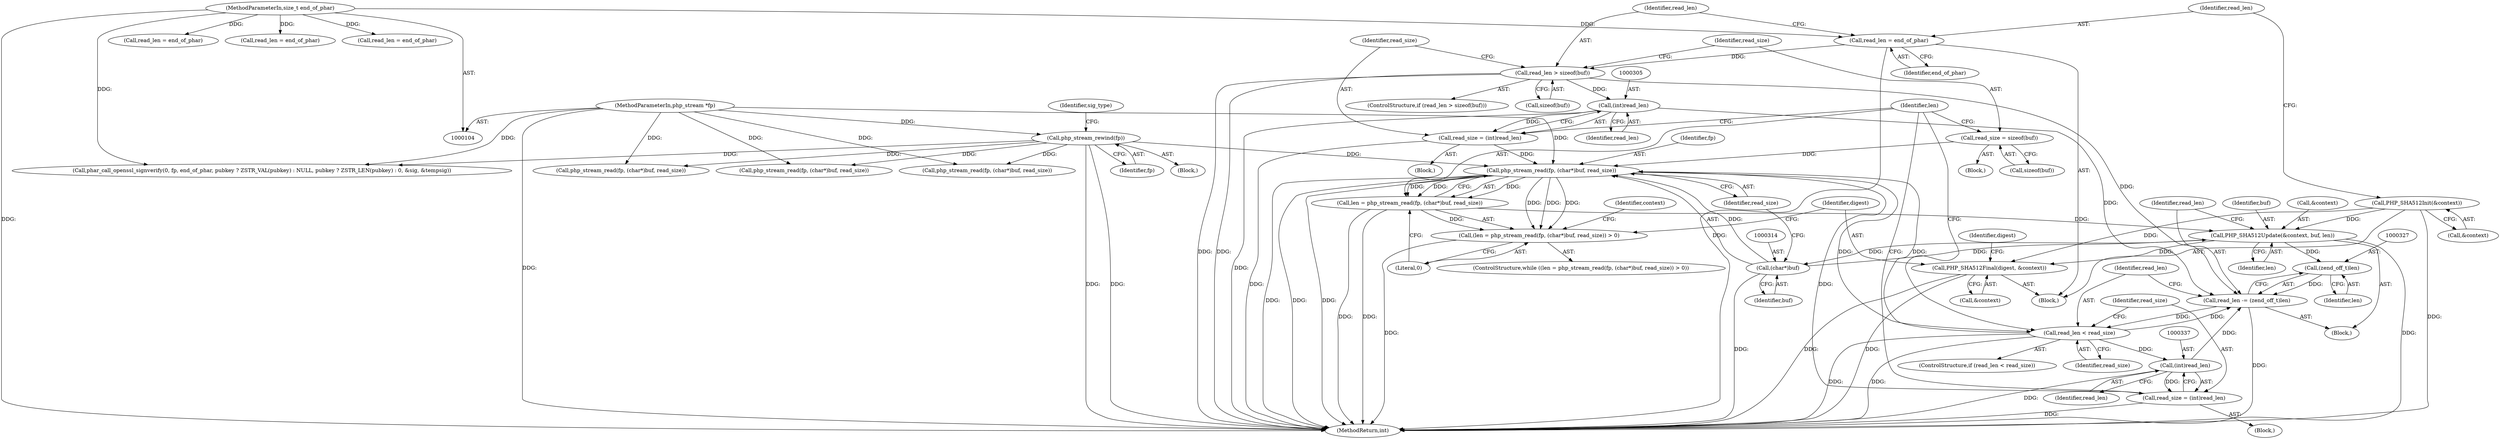 digraph "0_php-src_0bfb970f43acd1e81d11be1154805f86655f15d5?w=1@API" {
"1000311" [label="(Call,php_stream_read(fp, (char*)buf, read_size))"];
"1000119" [label="(Call,php_stream_rewind(fp))"];
"1000105" [label="(MethodParameterIn,php_stream *fp)"];
"1000313" [label="(Call,(char*)buf)"];
"1000319" [label="(Call,PHP_SHA512Update(&context, buf, len))"];
"1000284" [label="(Call,PHP_SHA512Init(&context))"];
"1000309" [label="(Call,len = php_stream_read(fp, (char*)buf, read_size))"];
"1000311" [label="(Call,php_stream_read(fp, (char*)buf, read_size))"];
"1000302" [label="(Call,read_size = (int)read_len)"];
"1000304" [label="(Call,(int)read_len)"];
"1000291" [label="(Call,read_len > sizeof(buf))"];
"1000287" [label="(Call,read_len = end_of_phar)"];
"1000106" [label="(MethodParameterIn,size_t end_of_phar)"];
"1000330" [label="(Call,read_len < read_size)"];
"1000324" [label="(Call,read_len -= (zend_off_t)len)"];
"1000326" [label="(Call,(zend_off_t)len)"];
"1000336" [label="(Call,(int)read_len)"];
"1000296" [label="(Call,read_size = sizeof(buf))"];
"1000334" [label="(Call,read_size = (int)read_len)"];
"1000308" [label="(Call,(len = php_stream_read(fp, (char*)buf, read_size)) > 0)"];
"1000339" [label="(Call,PHP_SHA512Final(digest, &context))"];
"1000285" [label="(Call,&context)"];
"1000292" [label="(Identifier,read_len)"];
"1000325" [label="(Identifier,read_len)"];
"1000497" [label="(Call,read_len = end_of_phar)"];
"1000326" [label="(Call,(zend_off_t)len)"];
"1000307" [label="(ControlStructure,while ((len = php_stream_read(fp, (char*)buf, read_size)) > 0))"];
"1000287" [label="(Call,read_len = end_of_phar)"];
"1000330" [label="(Call,read_len < read_size)"];
"1000316" [label="(Identifier,read_size)"];
"1000315" [label="(Identifier,buf)"];
"1000319" [label="(Call,PHP_SHA512Update(&context, buf, len))"];
"1000321" [label="(Identifier,context)"];
"1000122" [label="(Identifier,sig_type)"];
"1000311" [label="(Call,php_stream_read(fp, (char*)buf, read_size))"];
"1000345" [label="(Identifier,digest)"];
"1000334" [label="(Call,read_size = (int)read_len)"];
"1000392" [label="(Call,read_len = end_of_phar)"];
"1000602" [label="(Call,read_len = end_of_phar)"];
"1000335" [label="(Identifier,read_size)"];
"1000297" [label="(Identifier,read_size)"];
"1000291" [label="(Call,read_len > sizeof(buf))"];
"1000331" [label="(Identifier,read_len)"];
"1000416" [label="(Call,php_stream_read(fp, (char*)buf, read_size))"];
"1000332" [label="(Identifier,read_size)"];
"1000284" [label="(Call,PHP_SHA512Init(&context))"];
"1000301" [label="(Block,)"];
"1000303" [label="(Identifier,read_size)"];
"1000318" [label="(Block,)"];
"1000295" [label="(Block,)"];
"1000323" [label="(Identifier,len)"];
"1000120" [label="(Identifier,fp)"];
"1000340" [label="(Identifier,digest)"];
"1000626" [label="(Call,php_stream_read(fp, (char*)buf, read_size))"];
"1000119" [label="(Call,php_stream_rewind(fp))"];
"1000290" [label="(ControlStructure,if (read_len > sizeof(buf)))"];
"1000309" [label="(Call,len = php_stream_read(fp, (char*)buf, read_size))"];
"1000214" [label="(Call,phar_call_openssl_signverify(0, fp, end_of_phar, pubkey ? ZSTR_VAL(pubkey) : NULL, pubkey ? ZSTR_LEN(pubkey) : 0, &sig, &tempsig))"];
"1000308" [label="(Call,(len = php_stream_read(fp, (char*)buf, read_size)) > 0)"];
"1000289" [label="(Identifier,end_of_phar)"];
"1000298" [label="(Call,sizeof(buf))"];
"1000312" [label="(Identifier,fp)"];
"1000320" [label="(Call,&context)"];
"1000341" [label="(Call,&context)"];
"1000266" [label="(Block,)"];
"1000293" [label="(Call,sizeof(buf))"];
"1000310" [label="(Identifier,len)"];
"1000304" [label="(Call,(int)read_len)"];
"1000322" [label="(Identifier,buf)"];
"1000106" [label="(MethodParameterIn,size_t end_of_phar)"];
"1000329" [label="(ControlStructure,if (read_len < read_size))"];
"1000338" [label="(Identifier,read_len)"];
"1000306" [label="(Identifier,read_len)"];
"1000288" [label="(Identifier,read_len)"];
"1000313" [label="(Call,(char*)buf)"];
"1000114" [label="(Block,)"];
"1000333" [label="(Block,)"];
"1000317" [label="(Literal,0)"];
"1000105" [label="(MethodParameterIn,php_stream *fp)"];
"1000339" [label="(Call,PHP_SHA512Final(digest, &context))"];
"1000336" [label="(Call,(int)read_len)"];
"1000328" [label="(Identifier,len)"];
"1000697" [label="(MethodReturn,int)"];
"1000521" [label="(Call,php_stream_read(fp, (char*)buf, read_size))"];
"1000324" [label="(Call,read_len -= (zend_off_t)len)"];
"1000302" [label="(Call,read_size = (int)read_len)"];
"1000296" [label="(Call,read_size = sizeof(buf))"];
"1000311" -> "1000309"  [label="AST: "];
"1000311" -> "1000316"  [label="CFG: "];
"1000312" -> "1000311"  [label="AST: "];
"1000313" -> "1000311"  [label="AST: "];
"1000316" -> "1000311"  [label="AST: "];
"1000309" -> "1000311"  [label="CFG: "];
"1000311" -> "1000697"  [label="DDG: "];
"1000311" -> "1000697"  [label="DDG: "];
"1000311" -> "1000697"  [label="DDG: "];
"1000311" -> "1000308"  [label="DDG: "];
"1000311" -> "1000308"  [label="DDG: "];
"1000311" -> "1000308"  [label="DDG: "];
"1000311" -> "1000309"  [label="DDG: "];
"1000311" -> "1000309"  [label="DDG: "];
"1000311" -> "1000309"  [label="DDG: "];
"1000119" -> "1000311"  [label="DDG: "];
"1000105" -> "1000311"  [label="DDG: "];
"1000313" -> "1000311"  [label="DDG: "];
"1000302" -> "1000311"  [label="DDG: "];
"1000330" -> "1000311"  [label="DDG: "];
"1000296" -> "1000311"  [label="DDG: "];
"1000334" -> "1000311"  [label="DDG: "];
"1000311" -> "1000330"  [label="DDG: "];
"1000119" -> "1000114"  [label="AST: "];
"1000119" -> "1000120"  [label="CFG: "];
"1000120" -> "1000119"  [label="AST: "];
"1000122" -> "1000119"  [label="CFG: "];
"1000119" -> "1000697"  [label="DDG: "];
"1000119" -> "1000697"  [label="DDG: "];
"1000105" -> "1000119"  [label="DDG: "];
"1000119" -> "1000214"  [label="DDG: "];
"1000119" -> "1000416"  [label="DDG: "];
"1000119" -> "1000521"  [label="DDG: "];
"1000119" -> "1000626"  [label="DDG: "];
"1000105" -> "1000104"  [label="AST: "];
"1000105" -> "1000697"  [label="DDG: "];
"1000105" -> "1000214"  [label="DDG: "];
"1000105" -> "1000416"  [label="DDG: "];
"1000105" -> "1000521"  [label="DDG: "];
"1000105" -> "1000626"  [label="DDG: "];
"1000313" -> "1000315"  [label="CFG: "];
"1000314" -> "1000313"  [label="AST: "];
"1000315" -> "1000313"  [label="AST: "];
"1000316" -> "1000313"  [label="CFG: "];
"1000313" -> "1000697"  [label="DDG: "];
"1000319" -> "1000313"  [label="DDG: "];
"1000313" -> "1000319"  [label="DDG: "];
"1000319" -> "1000318"  [label="AST: "];
"1000319" -> "1000323"  [label="CFG: "];
"1000320" -> "1000319"  [label="AST: "];
"1000322" -> "1000319"  [label="AST: "];
"1000323" -> "1000319"  [label="AST: "];
"1000325" -> "1000319"  [label="CFG: "];
"1000319" -> "1000697"  [label="DDG: "];
"1000284" -> "1000319"  [label="DDG: "];
"1000309" -> "1000319"  [label="DDG: "];
"1000319" -> "1000326"  [label="DDG: "];
"1000319" -> "1000339"  [label="DDG: "];
"1000284" -> "1000266"  [label="AST: "];
"1000284" -> "1000285"  [label="CFG: "];
"1000285" -> "1000284"  [label="AST: "];
"1000288" -> "1000284"  [label="CFG: "];
"1000284" -> "1000697"  [label="DDG: "];
"1000284" -> "1000339"  [label="DDG: "];
"1000309" -> "1000308"  [label="AST: "];
"1000310" -> "1000309"  [label="AST: "];
"1000317" -> "1000309"  [label="CFG: "];
"1000309" -> "1000697"  [label="DDG: "];
"1000309" -> "1000697"  [label="DDG: "];
"1000309" -> "1000308"  [label="DDG: "];
"1000302" -> "1000301"  [label="AST: "];
"1000302" -> "1000304"  [label="CFG: "];
"1000303" -> "1000302"  [label="AST: "];
"1000304" -> "1000302"  [label="AST: "];
"1000310" -> "1000302"  [label="CFG: "];
"1000302" -> "1000697"  [label="DDG: "];
"1000304" -> "1000302"  [label="DDG: "];
"1000304" -> "1000306"  [label="CFG: "];
"1000305" -> "1000304"  [label="AST: "];
"1000306" -> "1000304"  [label="AST: "];
"1000304" -> "1000697"  [label="DDG: "];
"1000291" -> "1000304"  [label="DDG: "];
"1000304" -> "1000324"  [label="DDG: "];
"1000291" -> "1000290"  [label="AST: "];
"1000291" -> "1000293"  [label="CFG: "];
"1000292" -> "1000291"  [label="AST: "];
"1000293" -> "1000291"  [label="AST: "];
"1000297" -> "1000291"  [label="CFG: "];
"1000303" -> "1000291"  [label="CFG: "];
"1000291" -> "1000697"  [label="DDG: "];
"1000291" -> "1000697"  [label="DDG: "];
"1000287" -> "1000291"  [label="DDG: "];
"1000291" -> "1000324"  [label="DDG: "];
"1000287" -> "1000266"  [label="AST: "];
"1000287" -> "1000289"  [label="CFG: "];
"1000288" -> "1000287"  [label="AST: "];
"1000289" -> "1000287"  [label="AST: "];
"1000292" -> "1000287"  [label="CFG: "];
"1000287" -> "1000697"  [label="DDG: "];
"1000106" -> "1000287"  [label="DDG: "];
"1000106" -> "1000104"  [label="AST: "];
"1000106" -> "1000697"  [label="DDG: "];
"1000106" -> "1000214"  [label="DDG: "];
"1000106" -> "1000392"  [label="DDG: "];
"1000106" -> "1000497"  [label="DDG: "];
"1000106" -> "1000602"  [label="DDG: "];
"1000330" -> "1000329"  [label="AST: "];
"1000330" -> "1000332"  [label="CFG: "];
"1000331" -> "1000330"  [label="AST: "];
"1000332" -> "1000330"  [label="AST: "];
"1000310" -> "1000330"  [label="CFG: "];
"1000335" -> "1000330"  [label="CFG: "];
"1000330" -> "1000697"  [label="DDG: "];
"1000330" -> "1000697"  [label="DDG: "];
"1000330" -> "1000324"  [label="DDG: "];
"1000324" -> "1000330"  [label="DDG: "];
"1000330" -> "1000336"  [label="DDG: "];
"1000324" -> "1000318"  [label="AST: "];
"1000324" -> "1000326"  [label="CFG: "];
"1000325" -> "1000324"  [label="AST: "];
"1000326" -> "1000324"  [label="AST: "];
"1000331" -> "1000324"  [label="CFG: "];
"1000324" -> "1000697"  [label="DDG: "];
"1000326" -> "1000324"  [label="DDG: "];
"1000336" -> "1000324"  [label="DDG: "];
"1000326" -> "1000328"  [label="CFG: "];
"1000327" -> "1000326"  [label="AST: "];
"1000328" -> "1000326"  [label="AST: "];
"1000336" -> "1000334"  [label="AST: "];
"1000336" -> "1000338"  [label="CFG: "];
"1000337" -> "1000336"  [label="AST: "];
"1000338" -> "1000336"  [label="AST: "];
"1000334" -> "1000336"  [label="CFG: "];
"1000336" -> "1000697"  [label="DDG: "];
"1000336" -> "1000334"  [label="DDG: "];
"1000296" -> "1000295"  [label="AST: "];
"1000296" -> "1000298"  [label="CFG: "];
"1000297" -> "1000296"  [label="AST: "];
"1000298" -> "1000296"  [label="AST: "];
"1000310" -> "1000296"  [label="CFG: "];
"1000334" -> "1000333"  [label="AST: "];
"1000335" -> "1000334"  [label="AST: "];
"1000310" -> "1000334"  [label="CFG: "];
"1000334" -> "1000697"  [label="DDG: "];
"1000308" -> "1000307"  [label="AST: "];
"1000308" -> "1000317"  [label="CFG: "];
"1000317" -> "1000308"  [label="AST: "];
"1000321" -> "1000308"  [label="CFG: "];
"1000340" -> "1000308"  [label="CFG: "];
"1000308" -> "1000697"  [label="DDG: "];
"1000339" -> "1000266"  [label="AST: "];
"1000339" -> "1000341"  [label="CFG: "];
"1000340" -> "1000339"  [label="AST: "];
"1000341" -> "1000339"  [label="AST: "];
"1000345" -> "1000339"  [label="CFG: "];
"1000339" -> "1000697"  [label="DDG: "];
"1000339" -> "1000697"  [label="DDG: "];
}

